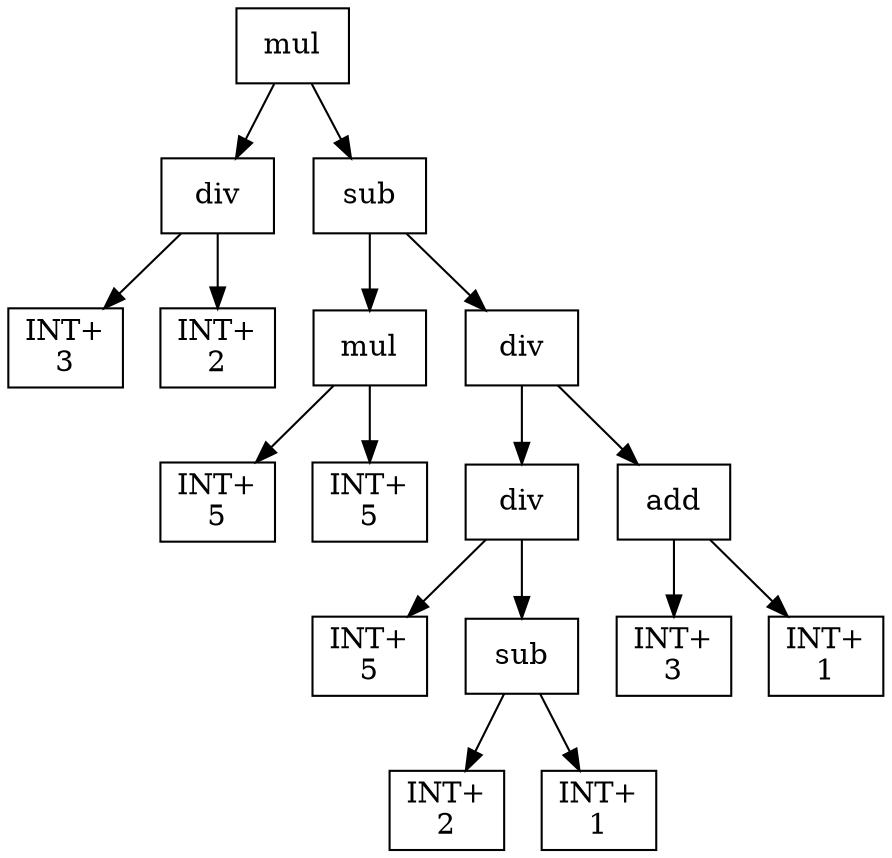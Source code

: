 digraph expr {
  node [shape=box];
  n1 [label="mul"];
  n2 [label="div"];
  n3 [label="INT+\n3"];
  n4 [label="INT+\n2"];
  n2 -> n3;
  n2 -> n4;
  n5 [label="sub"];
  n6 [label="mul"];
  n7 [label="INT+\n5"];
  n8 [label="INT+\n5"];
  n6 -> n7;
  n6 -> n8;
  n9 [label="div"];
  n10 [label="div"];
  n11 [label="INT+\n5"];
  n12 [label="sub"];
  n13 [label="INT+\n2"];
  n14 [label="INT+\n1"];
  n12 -> n13;
  n12 -> n14;
  n10 -> n11;
  n10 -> n12;
  n15 [label="add"];
  n16 [label="INT+\n3"];
  n17 [label="INT+\n1"];
  n15 -> n16;
  n15 -> n17;
  n9 -> n10;
  n9 -> n15;
  n5 -> n6;
  n5 -> n9;
  n1 -> n2;
  n1 -> n5;
}